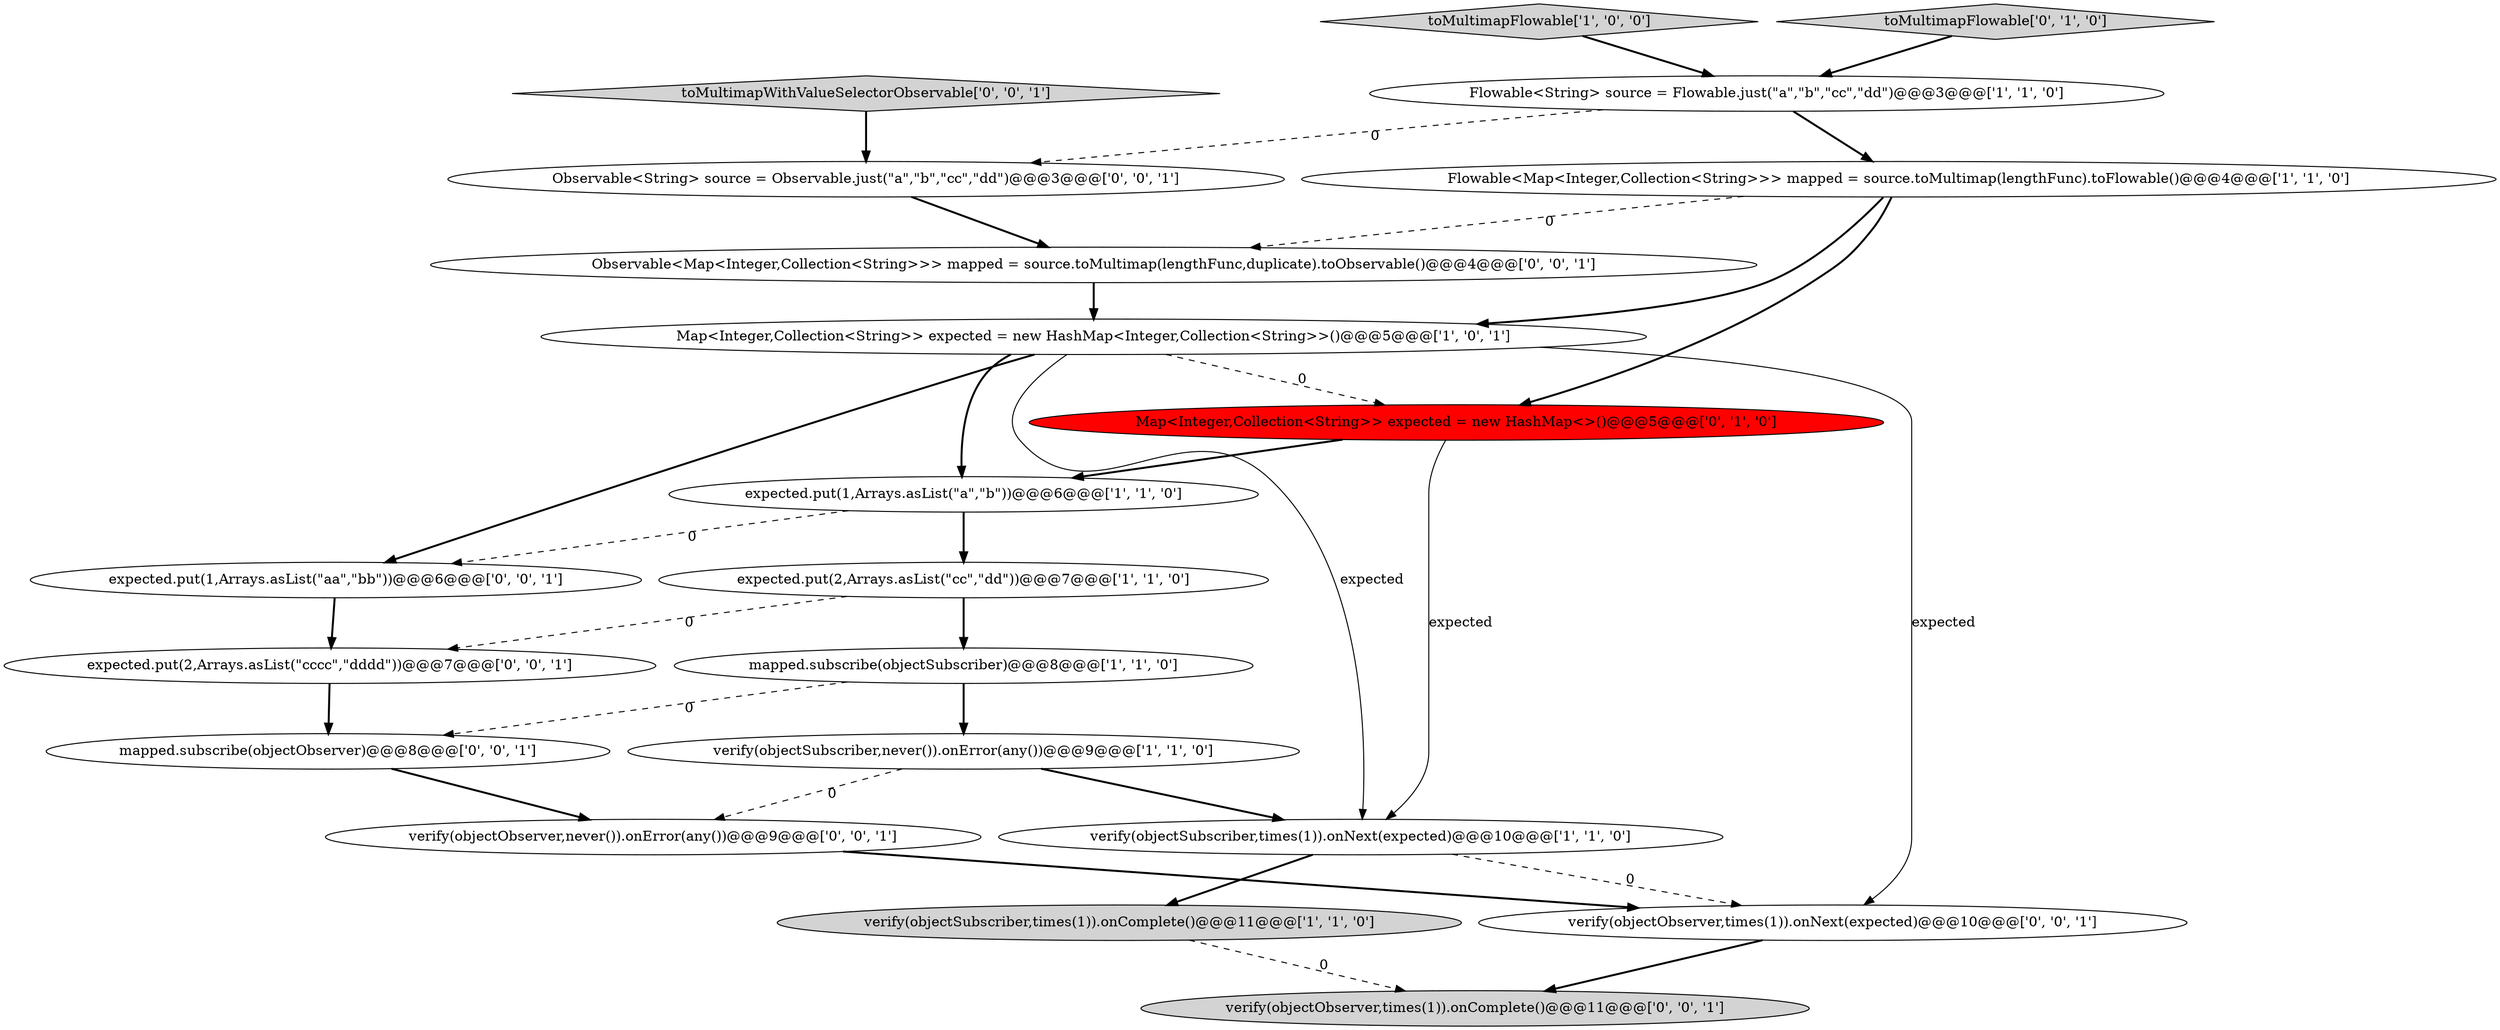 digraph {
20 [style = filled, label = "expected.put(1,Arrays.asList(\"aa\",\"bb\"))@@@6@@@['0', '0', '1']", fillcolor = white, shape = ellipse image = "AAA0AAABBB3BBB"];
14 [style = filled, label = "verify(objectObserver,times(1)).onComplete()@@@11@@@['0', '0', '1']", fillcolor = lightgray, shape = ellipse image = "AAA0AAABBB3BBB"];
0 [style = filled, label = "expected.put(2,Arrays.asList(\"cc\",\"dd\"))@@@7@@@['1', '1', '0']", fillcolor = white, shape = ellipse image = "AAA0AAABBB1BBB"];
11 [style = filled, label = "Map<Integer,Collection<String>> expected = new HashMap<>()@@@5@@@['0', '1', '0']", fillcolor = red, shape = ellipse image = "AAA1AAABBB2BBB"];
4 [style = filled, label = "toMultimapFlowable['1', '0', '0']", fillcolor = lightgray, shape = diamond image = "AAA0AAABBB1BBB"];
8 [style = filled, label = "expected.put(1,Arrays.asList(\"a\",\"b\"))@@@6@@@['1', '1', '0']", fillcolor = white, shape = ellipse image = "AAA0AAABBB1BBB"];
12 [style = filled, label = "Observable<Map<Integer,Collection<String>>> mapped = source.toMultimap(lengthFunc,duplicate).toObservable()@@@4@@@['0', '0', '1']", fillcolor = white, shape = ellipse image = "AAA0AAABBB3BBB"];
3 [style = filled, label = "Flowable<String> source = Flowable.just(\"a\",\"b\",\"cc\",\"dd\")@@@3@@@['1', '1', '0']", fillcolor = white, shape = ellipse image = "AAA0AAABBB1BBB"];
19 [style = filled, label = "toMultimapWithValueSelectorObservable['0', '0', '1']", fillcolor = lightgray, shape = diamond image = "AAA0AAABBB3BBB"];
13 [style = filled, label = "mapped.subscribe(objectObserver)@@@8@@@['0', '0', '1']", fillcolor = white, shape = ellipse image = "AAA0AAABBB3BBB"];
6 [style = filled, label = "mapped.subscribe(objectSubscriber)@@@8@@@['1', '1', '0']", fillcolor = white, shape = ellipse image = "AAA0AAABBB1BBB"];
5 [style = filled, label = "Flowable<Map<Integer,Collection<String>>> mapped = source.toMultimap(lengthFunc).toFlowable()@@@4@@@['1', '1', '0']", fillcolor = white, shape = ellipse image = "AAA0AAABBB1BBB"];
18 [style = filled, label = "Observable<String> source = Observable.just(\"a\",\"b\",\"cc\",\"dd\")@@@3@@@['0', '0', '1']", fillcolor = white, shape = ellipse image = "AAA0AAABBB3BBB"];
1 [style = filled, label = "verify(objectSubscriber,never()).onError(any())@@@9@@@['1', '1', '0']", fillcolor = white, shape = ellipse image = "AAA0AAABBB1BBB"];
16 [style = filled, label = "expected.put(2,Arrays.asList(\"cccc\",\"dddd\"))@@@7@@@['0', '0', '1']", fillcolor = white, shape = ellipse image = "AAA0AAABBB3BBB"];
7 [style = filled, label = "verify(objectSubscriber,times(1)).onNext(expected)@@@10@@@['1', '1', '0']", fillcolor = white, shape = ellipse image = "AAA0AAABBB1BBB"];
15 [style = filled, label = "verify(objectObserver,never()).onError(any())@@@9@@@['0', '0', '1']", fillcolor = white, shape = ellipse image = "AAA0AAABBB3BBB"];
17 [style = filled, label = "verify(objectObserver,times(1)).onNext(expected)@@@10@@@['0', '0', '1']", fillcolor = white, shape = ellipse image = "AAA0AAABBB3BBB"];
2 [style = filled, label = "verify(objectSubscriber,times(1)).onComplete()@@@11@@@['1', '1', '0']", fillcolor = lightgray, shape = ellipse image = "AAA0AAABBB1BBB"];
9 [style = filled, label = "Map<Integer,Collection<String>> expected = new HashMap<Integer,Collection<String>>()@@@5@@@['1', '0', '1']", fillcolor = white, shape = ellipse image = "AAA0AAABBB1BBB"];
10 [style = filled, label = "toMultimapFlowable['0', '1', '0']", fillcolor = lightgray, shape = diamond image = "AAA0AAABBB2BBB"];
4->3 [style = bold, label=""];
16->13 [style = bold, label=""];
19->18 [style = bold, label=""];
5->12 [style = dashed, label="0"];
5->9 [style = bold, label=""];
0->6 [style = bold, label=""];
7->17 [style = dashed, label="0"];
1->15 [style = dashed, label="0"];
3->18 [style = dashed, label="0"];
8->20 [style = dashed, label="0"];
0->16 [style = dashed, label="0"];
18->12 [style = bold, label=""];
10->3 [style = bold, label=""];
9->20 [style = bold, label=""];
9->17 [style = solid, label="expected"];
9->8 [style = bold, label=""];
12->9 [style = bold, label=""];
1->7 [style = bold, label=""];
8->0 [style = bold, label=""];
6->1 [style = bold, label=""];
15->17 [style = bold, label=""];
3->5 [style = bold, label=""];
9->7 [style = solid, label="expected"];
20->16 [style = bold, label=""];
6->13 [style = dashed, label="0"];
2->14 [style = dashed, label="0"];
17->14 [style = bold, label=""];
7->2 [style = bold, label=""];
9->11 [style = dashed, label="0"];
11->8 [style = bold, label=""];
11->7 [style = solid, label="expected"];
5->11 [style = bold, label=""];
13->15 [style = bold, label=""];
}
